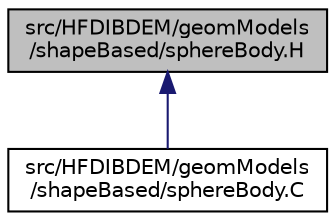 digraph "src/HFDIBDEM/geomModels/shapeBased/sphereBody.H"
{
 // LATEX_PDF_SIZE
  edge [fontname="Helvetica",fontsize="10",labelfontname="Helvetica",labelfontsize="10"];
  node [fontname="Helvetica",fontsize="10",shape=record];
  Node1 [label="src/HFDIBDEM/geomModels\l/shapeBased/sphereBody.H",height=0.2,width=0.4,color="black", fillcolor="grey75", style="filled", fontcolor="black",tooltip=" "];
  Node1 -> Node2 [dir="back",color="midnightblue",fontsize="10",style="solid",fontname="Helvetica"];
  Node2 [label="src/HFDIBDEM/geomModels\l/shapeBased/sphereBody.C",height=0.2,width=0.4,color="black", fillcolor="white", style="filled",URL="$geomModels_2shapeBased_2sphereBody_8C.html",tooltip=" "];
}
